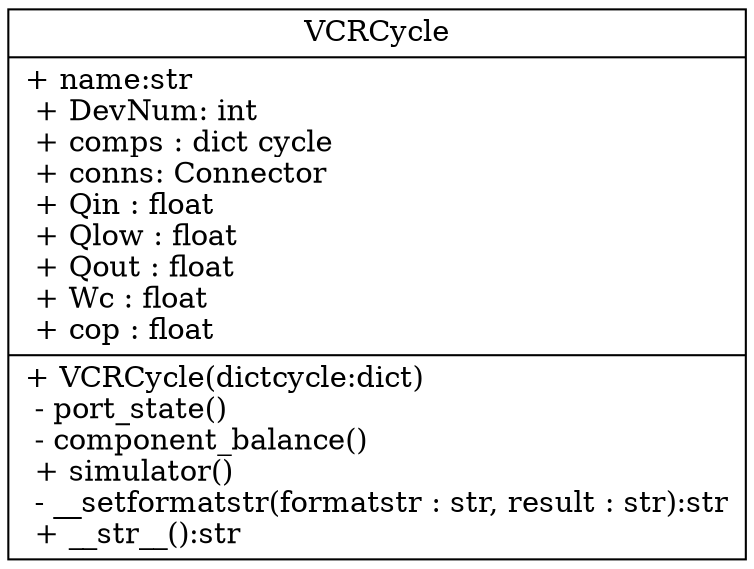 digraph "classes" {
rankdir=BT
charset="utf-8"
"vcc.vccobj.VCRCycle" [
       color="black", fontcolor="black", 
      label="{VCRCycle|
       + name:str\l 
       + DevNum: int\l
       + comps : dict cycle\l 
       + conns: Connector\l
       + Qin : float\l 
       + Qlow : float\l
       + Qout : float\l 
       + Wc : float\l + cop : float\l|
       + VCRCycle(dictcycle:dict)\l
       - port_state()\l 
       - component_balance()\l 
       + simulator()\l 
       - __setformatstr(formatstr : str, result : str):str\l
       + __str__():str\l}", shape="record", style="solid"];
}
